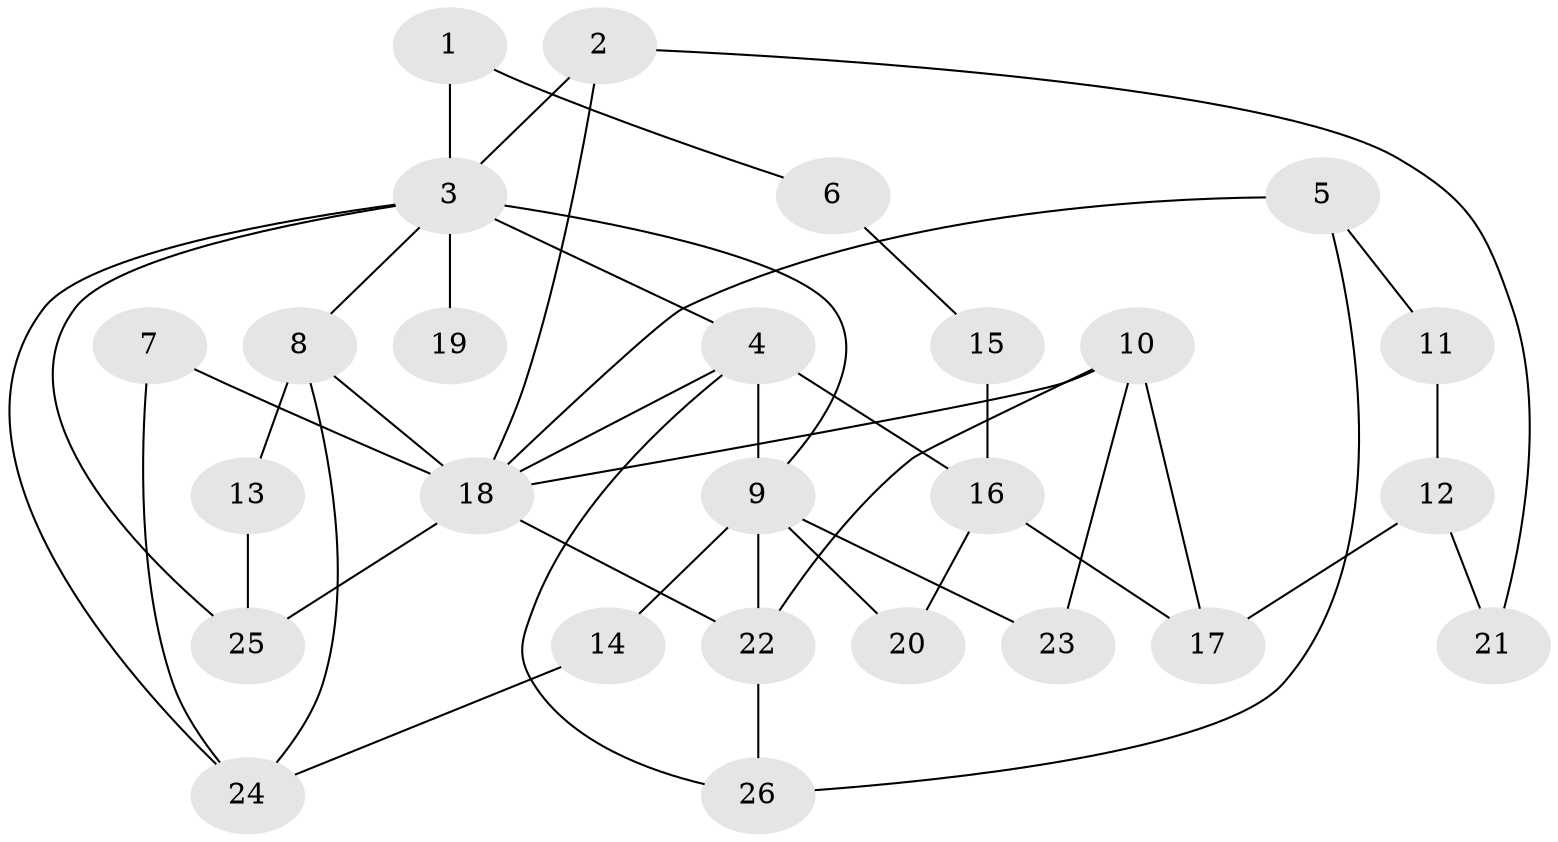 // original degree distribution, {2: 0.43137254901960786, 8: 0.0196078431372549, 4: 0.1568627450980392, 3: 0.23529411764705882, 7: 0.0196078431372549, 5: 0.0392156862745098, 1: 0.09803921568627451}
// Generated by graph-tools (version 1.1) at 2025/36/03/04/25 23:36:06]
// undirected, 26 vertices, 43 edges
graph export_dot {
  node [color=gray90,style=filled];
  1;
  2;
  3;
  4;
  5;
  6;
  7;
  8;
  9;
  10;
  11;
  12;
  13;
  14;
  15;
  16;
  17;
  18;
  19;
  20;
  21;
  22;
  23;
  24;
  25;
  26;
  1 -- 3 [weight=1.0];
  1 -- 6 [weight=1.0];
  2 -- 3 [weight=1.0];
  2 -- 18 [weight=1.0];
  2 -- 21 [weight=1.0];
  3 -- 4 [weight=1.0];
  3 -- 8 [weight=1.0];
  3 -- 9 [weight=1.0];
  3 -- 19 [weight=1.0];
  3 -- 24 [weight=1.0];
  3 -- 25 [weight=1.0];
  4 -- 9 [weight=1.0];
  4 -- 16 [weight=1.0];
  4 -- 18 [weight=1.0];
  4 -- 26 [weight=1.0];
  5 -- 11 [weight=1.0];
  5 -- 18 [weight=1.0];
  5 -- 26 [weight=1.0];
  6 -- 15 [weight=1.0];
  7 -- 18 [weight=1.0];
  7 -- 24 [weight=1.0];
  8 -- 13 [weight=1.0];
  8 -- 18 [weight=1.0];
  8 -- 24 [weight=1.0];
  9 -- 14 [weight=1.0];
  9 -- 20 [weight=1.0];
  9 -- 22 [weight=1.0];
  9 -- 23 [weight=1.0];
  10 -- 17 [weight=1.0];
  10 -- 18 [weight=1.0];
  10 -- 22 [weight=1.0];
  10 -- 23 [weight=1.0];
  11 -- 12 [weight=1.0];
  12 -- 17 [weight=1.0];
  12 -- 21 [weight=1.0];
  13 -- 25 [weight=2.0];
  14 -- 24 [weight=1.0];
  15 -- 16 [weight=1.0];
  16 -- 17 [weight=1.0];
  16 -- 20 [weight=1.0];
  18 -- 22 [weight=1.0];
  18 -- 25 [weight=2.0];
  22 -- 26 [weight=1.0];
}
